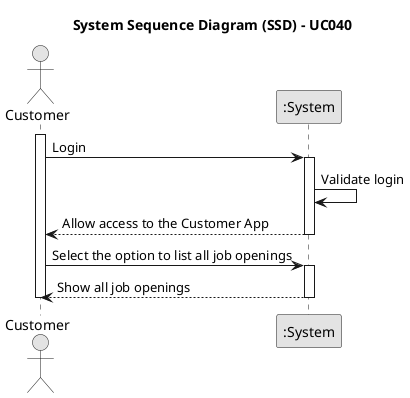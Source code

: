@startuml
skinparam monochrome true
skinparam packageStyle rectangle
skinparam shadowing false

title System Sequence Diagram (SSD) - UC040
actor Customer as Actor
participant ":System" as System

activate Actor
    Actor -> System: Login
    activate System

        System -> System: Validate login

        System --> Actor: Allow access to the Customer App
    deactivate System

    Actor -> System: Select the option to list all job openings
    activate System

        System --> Actor: Show all job openings
    deactivate System
deactivate Actor

@enduml